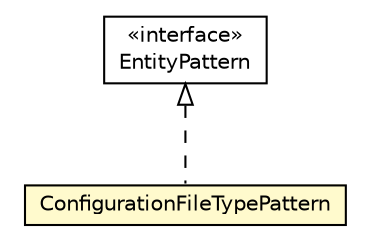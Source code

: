 #!/usr/local/bin/dot
#
# Class diagram 
# Generated by UMLGraph version R5_6-24-gf6e263 (http://www.umlgraph.org/)
#

digraph G {
	edge [fontname="Helvetica",fontsize=10,labelfontname="Helvetica",labelfontsize=10];
	node [fontname="Helvetica",fontsize=10,shape=plaintext];
	nodesep=0.25;
	ranksep=0.5;
	// org.universAAL.middleware.interfaces.configuration.configurationEditionTypes.pattern.ConfigurationFileTypePattern
	c2998904 [label=<<table title="org.universAAL.middleware.interfaces.configuration.configurationEditionTypes.pattern.ConfigurationFileTypePattern" border="0" cellborder="1" cellspacing="0" cellpadding="2" port="p" bgcolor="lemonChiffon" href="./ConfigurationFileTypePattern.html">
		<tr><td><table border="0" cellspacing="0" cellpadding="1">
<tr><td align="center" balign="center"> ConfigurationFileTypePattern </td></tr>
		</table></td></tr>
		</table>>, URL="./ConfigurationFileTypePattern.html", fontname="Helvetica", fontcolor="black", fontsize=10.0];
	// org.universAAL.middleware.interfaces.configuration.configurationEditionTypes.pattern.EntityPattern
	c2998912 [label=<<table title="org.universAAL.middleware.interfaces.configuration.configurationEditionTypes.pattern.EntityPattern" border="0" cellborder="1" cellspacing="0" cellpadding="2" port="p" href="./EntityPattern.html">
		<tr><td><table border="0" cellspacing="0" cellpadding="1">
<tr><td align="center" balign="center"> &#171;interface&#187; </td></tr>
<tr><td align="center" balign="center"> EntityPattern </td></tr>
		</table></td></tr>
		</table>>, URL="./EntityPattern.html", fontname="Helvetica", fontcolor="black", fontsize=10.0];
	//org.universAAL.middleware.interfaces.configuration.configurationEditionTypes.pattern.ConfigurationFileTypePattern implements org.universAAL.middleware.interfaces.configuration.configurationEditionTypes.pattern.EntityPattern
	c2998912:p -> c2998904:p [dir=back,arrowtail=empty,style=dashed];
}

